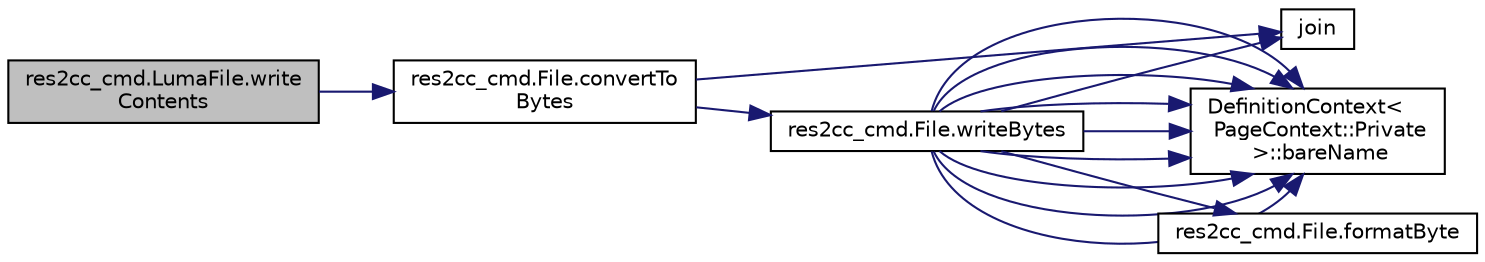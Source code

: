 digraph "res2cc_cmd.LumaFile.writeContents"
{
 // LATEX_PDF_SIZE
  edge [fontname="Helvetica",fontsize="10",labelfontname="Helvetica",labelfontsize="10"];
  node [fontname="Helvetica",fontsize="10",shape=record];
  rankdir="LR";
  Node1 [label="res2cc_cmd.LumaFile.write\lContents",height=0.2,width=0.4,color="black", fillcolor="grey75", style="filled", fontcolor="black",tooltip=" "];
  Node1 -> Node2 [color="midnightblue",fontsize="10",style="solid"];
  Node2 [label="res2cc_cmd.File.convertTo\lBytes",height=0.2,width=0.4,color="black", fillcolor="white", style="filled",URL="$classres2cc__cmd_1_1File.html#a9f6432a73ece44e2ce3b50c033971b26",tooltip=" "];
  Node2 -> Node3 [color="midnightblue",fontsize="10",style="solid"];
  Node3 [label="join",height=0.2,width=0.4,color="black", fillcolor="white", style="filled",URL="$util_8cpp.html#a27784840caff3a70e6dfa44f5341553b",tooltip="create a string where the string in the vector are joined by the given delimiter"];
  Node2 -> Node4 [color="midnightblue",fontsize="10",style="solid"];
  Node4 [label="res2cc_cmd.File.writeBytes",height=0.2,width=0.4,color="black", fillcolor="white", style="filled",URL="$classres2cc__cmd_1_1File.html#adaa5b0dc35c50cec7cf1c816dda8694a",tooltip=" "];
  Node4 -> Node5 [color="midnightblue",fontsize="10",style="solid"];
  Node5 [label="DefinitionContext\<\l PageContext::Private\l \>::bareName",height=0.2,width=0.4,color="black", fillcolor="white", style="filled",URL="$classDefinitionContext.html#a60a574a0efd2786ed401f7febf02c84c",tooltip=" "];
  Node4 -> Node5 [color="midnightblue",fontsize="10",style="solid"];
  Node4 -> Node5 [color="midnightblue",fontsize="10",style="solid"];
  Node4 -> Node5 [color="midnightblue",fontsize="10",style="solid"];
  Node4 -> Node5 [color="midnightblue",fontsize="10",style="solid"];
  Node4 -> Node5 [color="midnightblue",fontsize="10",style="solid"];
  Node4 -> Node5 [color="midnightblue",fontsize="10",style="solid"];
  Node4 -> Node5 [color="midnightblue",fontsize="10",style="solid"];
  Node4 -> Node5 [color="midnightblue",fontsize="10",style="solid"];
  Node4 -> Node6 [color="midnightblue",fontsize="10",style="solid"];
  Node6 [label="res2cc_cmd.File.formatByte",height=0.2,width=0.4,color="black", fillcolor="white", style="filled",URL="$classres2cc__cmd_1_1File.html#ac0b99df4d5caba3311d18ae7b08dfd64",tooltip=" "];
  Node4 -> Node3 [color="midnightblue",fontsize="10",style="solid"];
}
